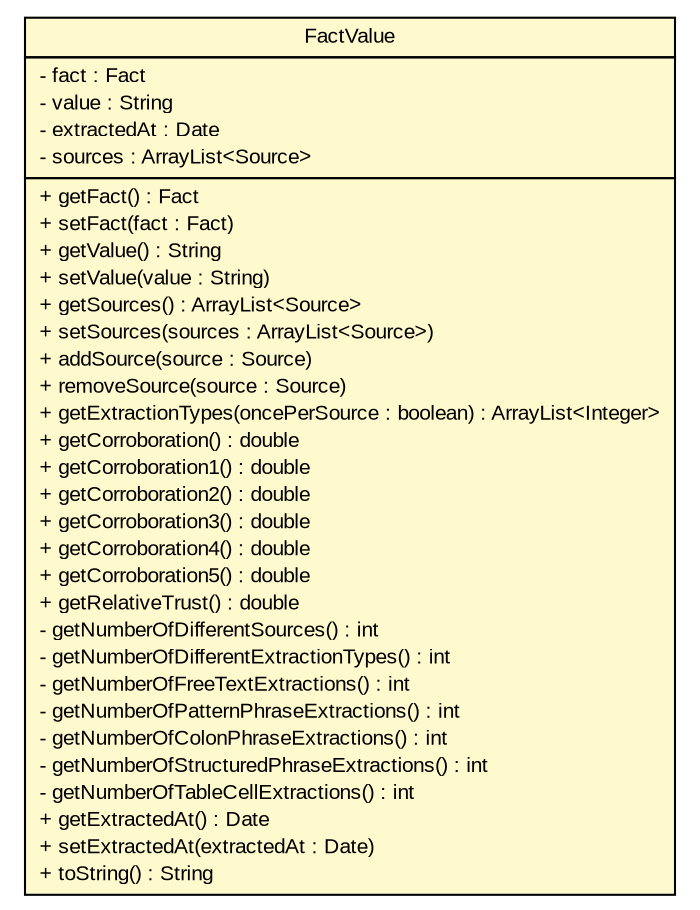 #!/usr/local/bin/dot
#
# Class diagram 
# Generated by UMLGraph version 5.2 (http://www.umlgraph.org/)
#

digraph G {
	edge [fontname="arial",fontsize=10,labelfontname="arial",labelfontsize=10];
	node [fontname="arial",fontsize=10,shape=plaintext];
	nodesep=0.25;
	ranksep=0.5;
	// tud.iir.knowledge.FactValue
	c43907 [label=<<table title="tud.iir.knowledge.FactValue" border="0" cellborder="1" cellspacing="0" cellpadding="2" port="p" bgcolor="lemonChiffon" href="./FactValue.html">
		<tr><td><table border="0" cellspacing="0" cellpadding="1">
<tr><td align="center" balign="center"> FactValue </td></tr>
		</table></td></tr>
		<tr><td><table border="0" cellspacing="0" cellpadding="1">
<tr><td align="left" balign="left"> - fact : Fact </td></tr>
<tr><td align="left" balign="left"> - value : String </td></tr>
<tr><td align="left" balign="left"> - extractedAt : Date </td></tr>
<tr><td align="left" balign="left"> - sources : ArrayList&lt;Source&gt; </td></tr>
		</table></td></tr>
		<tr><td><table border="0" cellspacing="0" cellpadding="1">
<tr><td align="left" balign="left"> + getFact() : Fact </td></tr>
<tr><td align="left" balign="left"> + setFact(fact : Fact) </td></tr>
<tr><td align="left" balign="left"> + getValue() : String </td></tr>
<tr><td align="left" balign="left"> + setValue(value : String) </td></tr>
<tr><td align="left" balign="left"> + getSources() : ArrayList&lt;Source&gt; </td></tr>
<tr><td align="left" balign="left"> + setSources(sources : ArrayList&lt;Source&gt;) </td></tr>
<tr><td align="left" balign="left"> + addSource(source : Source) </td></tr>
<tr><td align="left" balign="left"> + removeSource(source : Source) </td></tr>
<tr><td align="left" balign="left"> + getExtractionTypes(oncePerSource : boolean) : ArrayList&lt;Integer&gt; </td></tr>
<tr><td align="left" balign="left"> + getCorroboration() : double </td></tr>
<tr><td align="left" balign="left"> + getCorroboration1() : double </td></tr>
<tr><td align="left" balign="left"> + getCorroboration2() : double </td></tr>
<tr><td align="left" balign="left"> + getCorroboration3() : double </td></tr>
<tr><td align="left" balign="left"> + getCorroboration4() : double </td></tr>
<tr><td align="left" balign="left"> + getCorroboration5() : double </td></tr>
<tr><td align="left" balign="left"> + getRelativeTrust() : double </td></tr>
<tr><td align="left" balign="left"> - getNumberOfDifferentSources() : int </td></tr>
<tr><td align="left" balign="left"> - getNumberOfDifferentExtractionTypes() : int </td></tr>
<tr><td align="left" balign="left"> - getNumberOfFreeTextExtractions() : int </td></tr>
<tr><td align="left" balign="left"> - getNumberOfPatternPhraseExtractions() : int </td></tr>
<tr><td align="left" balign="left"> - getNumberOfColonPhraseExtractions() : int </td></tr>
<tr><td align="left" balign="left"> - getNumberOfStructuredPhraseExtractions() : int </td></tr>
<tr><td align="left" balign="left"> - getNumberOfTableCellExtractions() : int </td></tr>
<tr><td align="left" balign="left"> + getExtractedAt() : Date </td></tr>
<tr><td align="left" balign="left"> + setExtractedAt(extractedAt : Date) </td></tr>
<tr><td align="left" balign="left"> + toString() : String </td></tr>
		</table></td></tr>
		</table>>, fontname="arial", fontcolor="black", fontsize=10.0];
}

